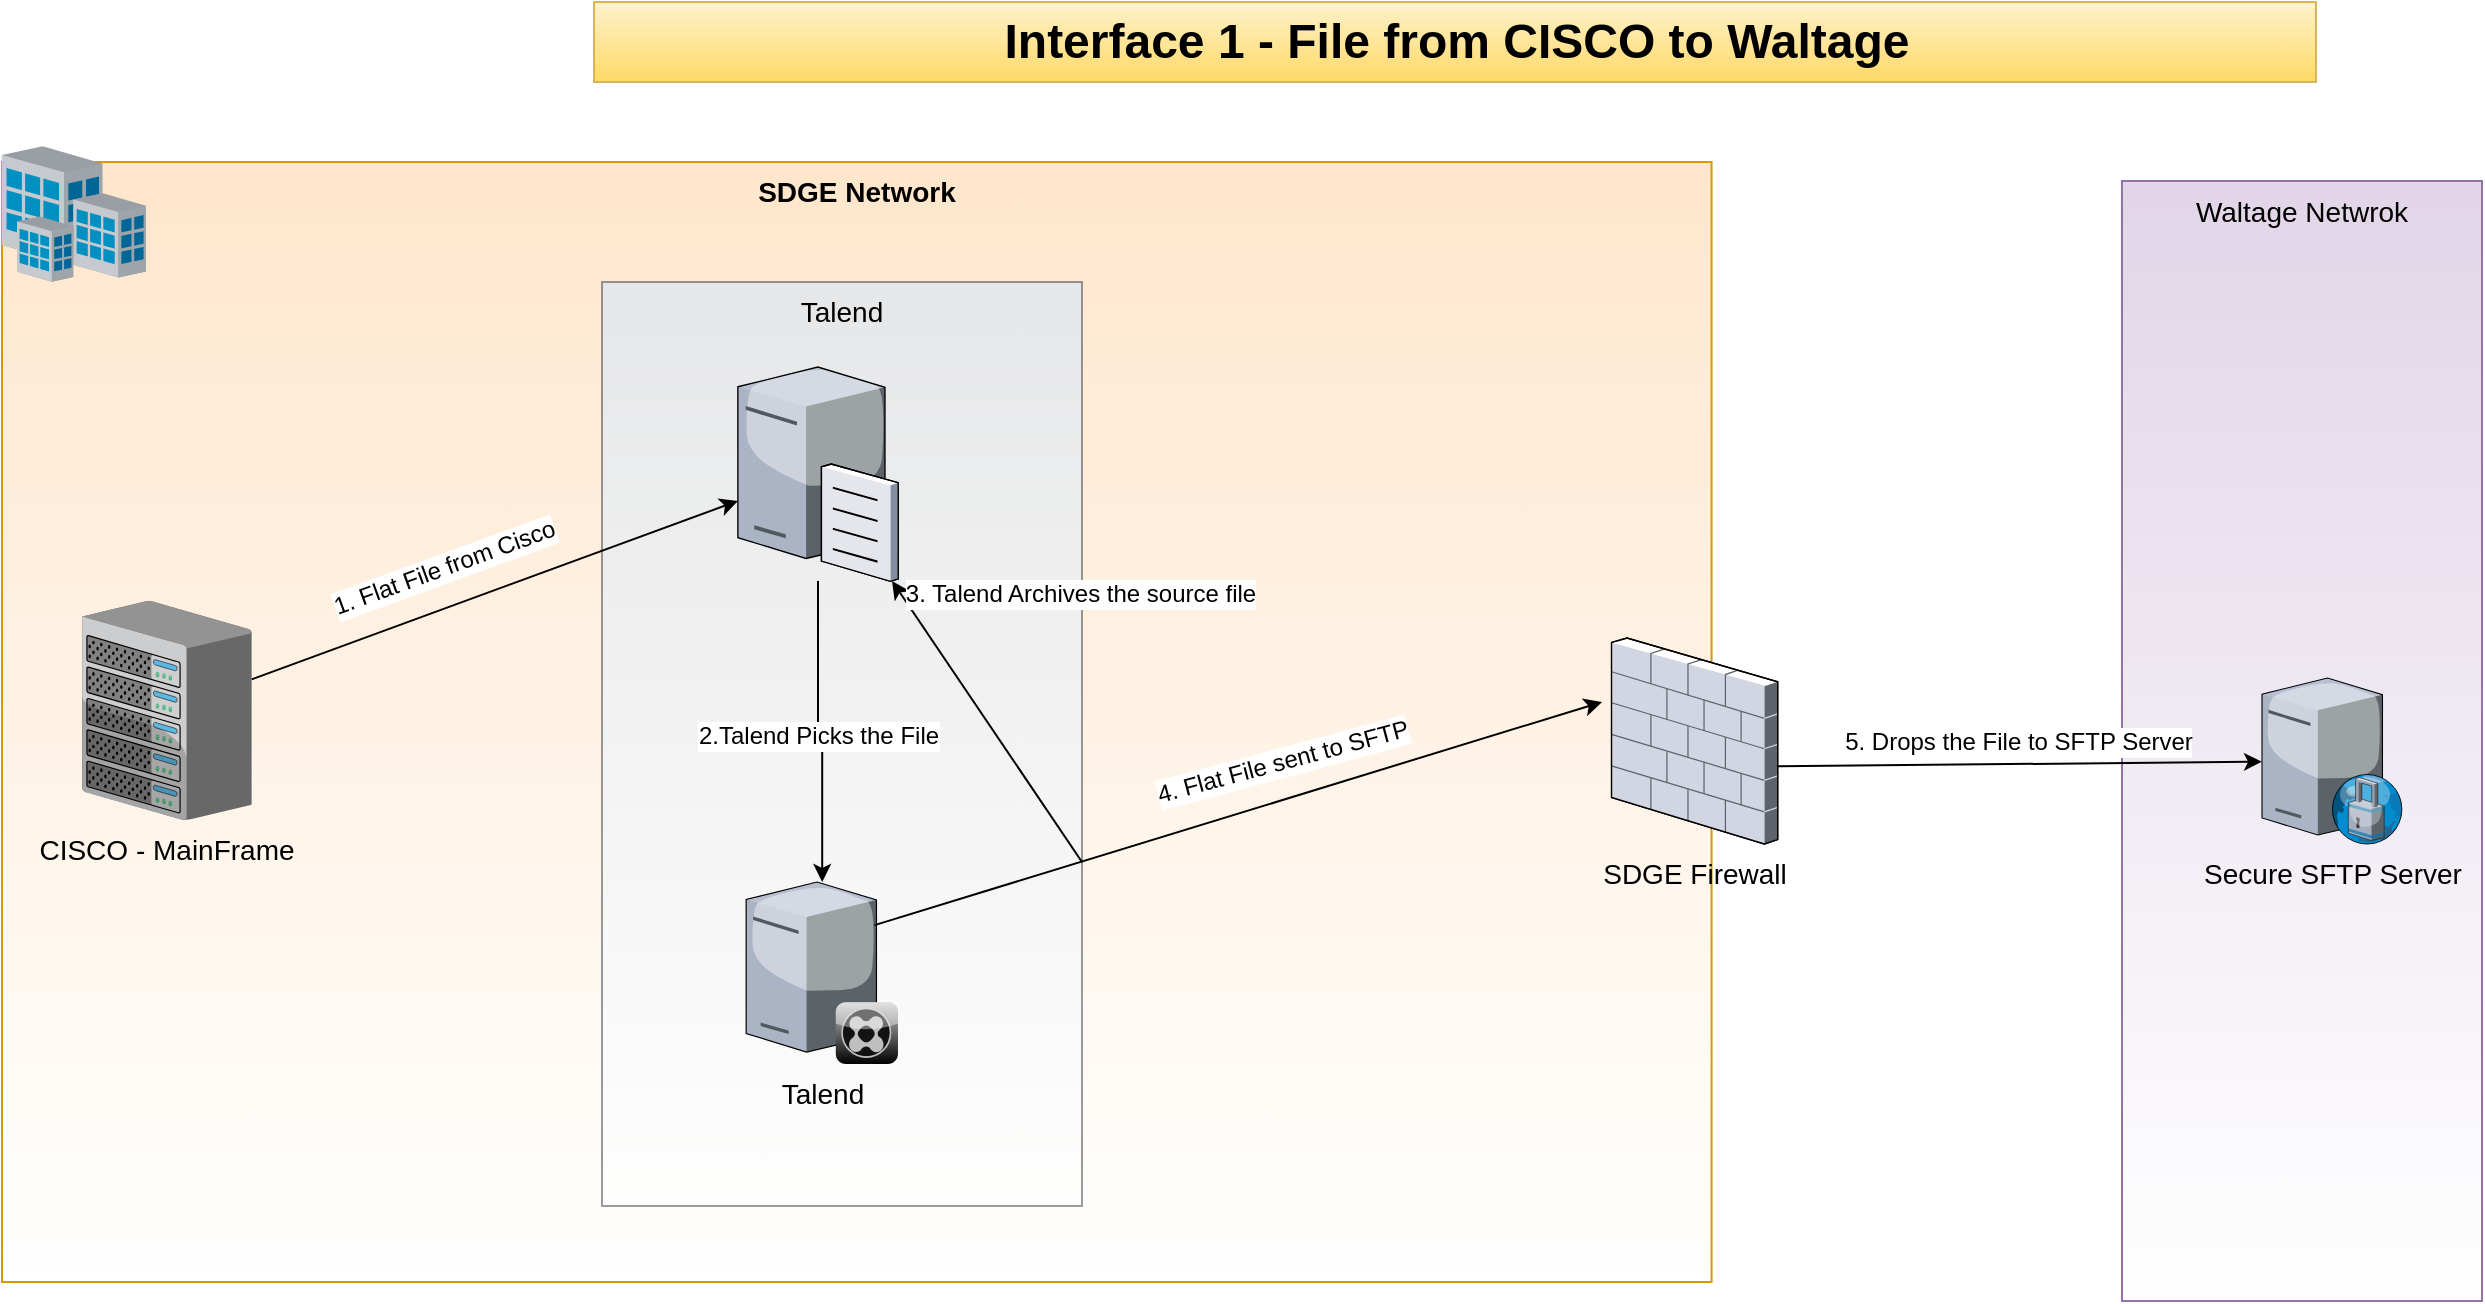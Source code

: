<mxfile version="12.7.6" type="github">
  <diagram name="Page-1" id="e3a06f82-3646-2815-327d-82caf3d4e204">
    <mxGraphModel dx="1422" dy="758" grid="1" gridSize="10" guides="1" tooltips="1" connect="1" arrows="1" fold="1" page="1" pageScale="1.5" pageWidth="1169" pageHeight="826" background="none" math="0" shadow="0">
      <root>
        <mxCell id="0" style=";html=1;" />
        <mxCell id="1" style=";html=1;" parent="0" />
        <mxCell id="6a7d8f32e03d9370-57" value="&lt;b&gt;SDGE Network&lt;/b&gt;" style="whiteSpace=wrap;html=1;fillColor=#ffe6cc;fontSize=14;strokeColor=#d79b00;verticalAlign=top;gradientColor=#ffffff;" parent="1" vertex="1">
          <mxGeometry x="150" y="200" width="854.78" height="560" as="geometry" />
        </mxCell>
        <mxCell id="n_ETtxYCgYhA3HL3CZMM-14" value="Talend" style="whiteSpace=wrap;html=1;fillColor=#cce5ff;fontSize=14;strokeColor=#36393d;verticalAlign=top;opacity=50;gradientColor=#ffffff;" parent="1" vertex="1">
          <mxGeometry x="450.0" y="260" width="240" height="462" as="geometry" />
        </mxCell>
        <mxCell id="6a7d8f32e03d9370-60" value="Waltage Netwrok" style="whiteSpace=wrap;html=1;fillColor=#e1d5e7;fontSize=14;strokeColor=#9673a6;verticalAlign=top;gradientColor=#ffffff;" parent="1" vertex="1">
          <mxGeometry x="1210" y="209.5" width="180" height="560" as="geometry" />
        </mxCell>
        <mxCell id="6a7d8f32e03d9370-14" value="Talend" style="verticalLabelPosition=bottom;aspect=fixed;html=1;verticalAlign=top;strokeColor=none;shape=mxgraph.citrix.xenclient_synchronizer;fillColor=#CCCCCC;gradientColor=#000000;gradientDirection=south;fontSize=14;" parent="1" vertex="1">
          <mxGeometry x="522.08" y="560" width="76" height="91" as="geometry" />
        </mxCell>
        <mxCell id="6a7d8f32e03d9370-16" value="CISCO - MainFrame" style="verticalLabelPosition=bottom;aspect=fixed;html=1;verticalAlign=top;strokeColor=none;shape=mxgraph.citrix.chassis;fillColor=#66B2FF;gradientColor=#0066CC;fontSize=14;" parent="1" vertex="1">
          <mxGeometry x="190" y="419.5" width="84.83" height="109.5" as="geometry" />
        </mxCell>
        <mxCell id="6a7d8f32e03d9370-21" value="SDGE Firewall" style="verticalLabelPosition=bottom;aspect=fixed;html=1;verticalAlign=top;strokeColor=none;shape=mxgraph.citrix.firewall;fillColor=#66B2FF;gradientColor=#0066CC;fontSize=14;" parent="1" vertex="1">
          <mxGeometry x="954.78" y="438" width="83.06" height="103" as="geometry" />
        </mxCell>
        <mxCell id="6a7d8f32e03d9370-25" value="Secure SFTP Server" style="verticalLabelPosition=bottom;aspect=fixed;html=1;verticalAlign=top;strokeColor=none;shape=mxgraph.citrix.proxy_server;fillColor=#66B2FF;gradientColor=#0066CC;fontSize=14;" parent="1" vertex="1">
          <mxGeometry x="1280" y="458" width="70.55" height="83" as="geometry" />
        </mxCell>
        <mxCell id="6a7d8f32e03d9370-31" value="" style="verticalLabelPosition=bottom;aspect=fixed;html=1;verticalAlign=top;strokeColor=none;shape=mxgraph.citrix.site;fillColor=#66B2FF;gradientColor=#0066CC;fontSize=14;" parent="1" vertex="1">
          <mxGeometry x="150" y="192.04" width="72" height="67.96" as="geometry" />
        </mxCell>
        <mxCell id="6a7d8f32e03d9370-62" value="Interface 1 - File from CISCO to Waltage" style="text;strokeColor=#d6b656;fillColor=#fff2cc;html=1;fontSize=24;fontStyle=1;verticalAlign=middle;align=center;gradientColor=#ffd966;" parent="1" vertex="1">
          <mxGeometry x="446" y="120" width="861" height="40" as="geometry" />
        </mxCell>
        <mxCell id="n_ETtxYCgYhA3HL3CZMM-3" value="" style="endArrow=classic;html=1;" parent="1" source="6a7d8f32e03d9370-16" target="n_ETtxYCgYhA3HL3CZMM-12" edge="1">
          <mxGeometry width="50" height="50" relative="1" as="geometry">
            <mxPoint x="414.78" y="548" as="sourcePoint" />
            <mxPoint x="490" y="491" as="targetPoint" />
          </mxGeometry>
        </mxCell>
        <mxCell id="n_ETtxYCgYhA3HL3CZMM-10" value="1. Flat File from Cisco" style="text;html=1;align=center;verticalAlign=middle;resizable=0;points=[];labelBackgroundColor=#ffffff;rotation=-20;" parent="n_ETtxYCgYhA3HL3CZMM-3" vertex="1" connectable="0">
          <mxGeometry x="-0.206" y="3" relative="1" as="geometry">
            <mxPoint y="-17.2" as="offset" />
          </mxGeometry>
        </mxCell>
        <mxCell id="n_ETtxYCgYhA3HL3CZMM-4" value="" style="endArrow=classic;html=1;exitX=0.845;exitY=0.237;exitDx=0;exitDy=0;exitPerimeter=0;" parent="1" source="6a7d8f32e03d9370-14" edge="1">
          <mxGeometry width="50" height="50" relative="1" as="geometry">
            <mxPoint x="774.78" y="538" as="sourcePoint" />
            <mxPoint x="950" y="470" as="targetPoint" />
          </mxGeometry>
        </mxCell>
        <mxCell id="n_ETtxYCgYhA3HL3CZMM-11" value="4. Flat File sent to SFTP" style="text;html=1;align=center;verticalAlign=middle;resizable=0;points=[];labelBackgroundColor=#ffffff;rotation=-15;" parent="n_ETtxYCgYhA3HL3CZMM-4" vertex="1" connectable="0">
          <mxGeometry x="-0.25" y="-1" relative="1" as="geometry">
            <mxPoint x="66.83" y="-41.13" as="offset" />
          </mxGeometry>
        </mxCell>
        <mxCell id="n_ETtxYCgYhA3HL3CZMM-5" value="" style="endArrow=classic;html=1;exitX=1.003;exitY=0.623;exitDx=0;exitDy=0;exitPerimeter=0;" parent="1" source="6a7d8f32e03d9370-21" target="6a7d8f32e03d9370-25" edge="1">
          <mxGeometry width="50" height="50" relative="1" as="geometry">
            <mxPoint x="1034.78" y="528" as="sourcePoint" />
            <mxPoint x="1084.78" y="478" as="targetPoint" />
          </mxGeometry>
        </mxCell>
        <mxCell id="n_ETtxYCgYhA3HL3CZMM-22" value="5. Drops the File to SFTP Server" style="text;html=1;align=center;verticalAlign=middle;resizable=0;points=[];labelBackgroundColor=#ffffff;" parent="n_ETtxYCgYhA3HL3CZMM-5" vertex="1" connectable="0">
          <mxGeometry x="0.347" y="2" relative="1" as="geometry">
            <mxPoint x="-43.78" y="-9.08" as="offset" />
          </mxGeometry>
        </mxCell>
        <mxCell id="n_ETtxYCgYhA3HL3CZMM-17" style="edgeStyle=orthogonalEdgeStyle;rounded=0;orthogonalLoop=1;jettySize=auto;html=1;" parent="1" source="n_ETtxYCgYhA3HL3CZMM-12" target="6a7d8f32e03d9370-14" edge="1">
          <mxGeometry relative="1" as="geometry" />
        </mxCell>
        <mxCell id="n_ETtxYCgYhA3HL3CZMM-18" value="2.Talend Picks the File" style="text;html=1;align=center;verticalAlign=middle;resizable=0;points=[];labelBackgroundColor=#ffffff;" parent="n_ETtxYCgYhA3HL3CZMM-17" vertex="1" connectable="0">
          <mxGeometry x="-0.296" y="-24" relative="1" as="geometry">
            <mxPoint x="24" y="24" as="offset" />
          </mxGeometry>
        </mxCell>
        <mxCell id="n_ETtxYCgYhA3HL3CZMM-12" value="" style="verticalLabelPosition=bottom;aspect=fixed;html=1;verticalAlign=top;strokeColor=none;align=center;outlineConnect=0;shape=mxgraph.citrix.file_server;" parent="1" vertex="1">
          <mxGeometry x="517.93" y="300" width="80.15" height="109.5" as="geometry" />
        </mxCell>
        <mxCell id="n_ETtxYCgYhA3HL3CZMM-20" value="" style="endArrow=classic;html=1;" parent="1" target="n_ETtxYCgYhA3HL3CZMM-12" edge="1">
          <mxGeometry width="50" height="50" relative="1" as="geometry">
            <mxPoint x="690" y="550" as="sourcePoint" />
            <mxPoint x="920" y="490" as="targetPoint" />
          </mxGeometry>
        </mxCell>
        <mxCell id="n_ETtxYCgYhA3HL3CZMM-21" value="3. Talend Archives the source file" style="text;html=1;align=center;verticalAlign=middle;resizable=0;points=[];labelBackgroundColor=#ffffff;rotation=0;" parent="n_ETtxYCgYhA3HL3CZMM-20" vertex="1" connectable="0">
          <mxGeometry x="0.115" y="1" relative="1" as="geometry">
            <mxPoint x="52.73" y="-56.77" as="offset" />
          </mxGeometry>
        </mxCell>
      </root>
    </mxGraphModel>
  </diagram>
</mxfile>
